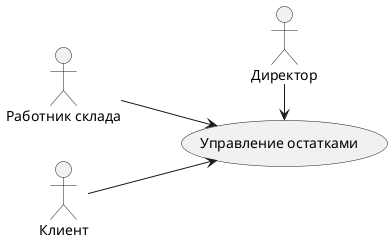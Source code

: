 @startuml "usic1"
left to right direction
actor "Директор" as d
actor "Работник склада" as r
actor "Клиент" as c


  usecase "Управление остатками " as u1

d -> u1
r --> u1
c --> u1
@enduml

